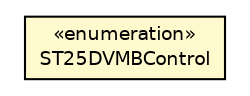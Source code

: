 #!/usr/local/bin/dot
#
# Class diagram 
# Generated by UMLGraph version R5_7_2-3-gee82a7 (http://www.umlgraph.org/)
#

digraph G {
	edge [fontname="Helvetica",fontsize=10,labelfontname="Helvetica",labelfontsize=10];
	node [fontname="Helvetica",fontsize=10,shape=plaintext];
	nodesep=0.25;
	ranksep=0.5;
	// com.st.st25sdk.type5.st25dv.ST25DVDynRegisterMb.ST25DVMBControl
	c17845 [label=<<table title="com.st.st25sdk.type5.st25dv.ST25DVDynRegisterMb.ST25DVMBControl" border="0" cellborder="1" cellspacing="0" cellpadding="2" port="p" bgcolor="lemonChiffon" href="./ST25DVDynRegisterMb.ST25DVMBControl.html">
		<tr><td><table border="0" cellspacing="0" cellpadding="1">
<tr><td align="center" balign="center"> &#171;enumeration&#187; </td></tr>
<tr><td align="center" balign="center"> ST25DVMBControl </td></tr>
		</table></td></tr>
		</table>>, URL="./ST25DVDynRegisterMb.ST25DVMBControl.html", fontname="Helvetica", fontcolor="black", fontsize=9.0];
}

